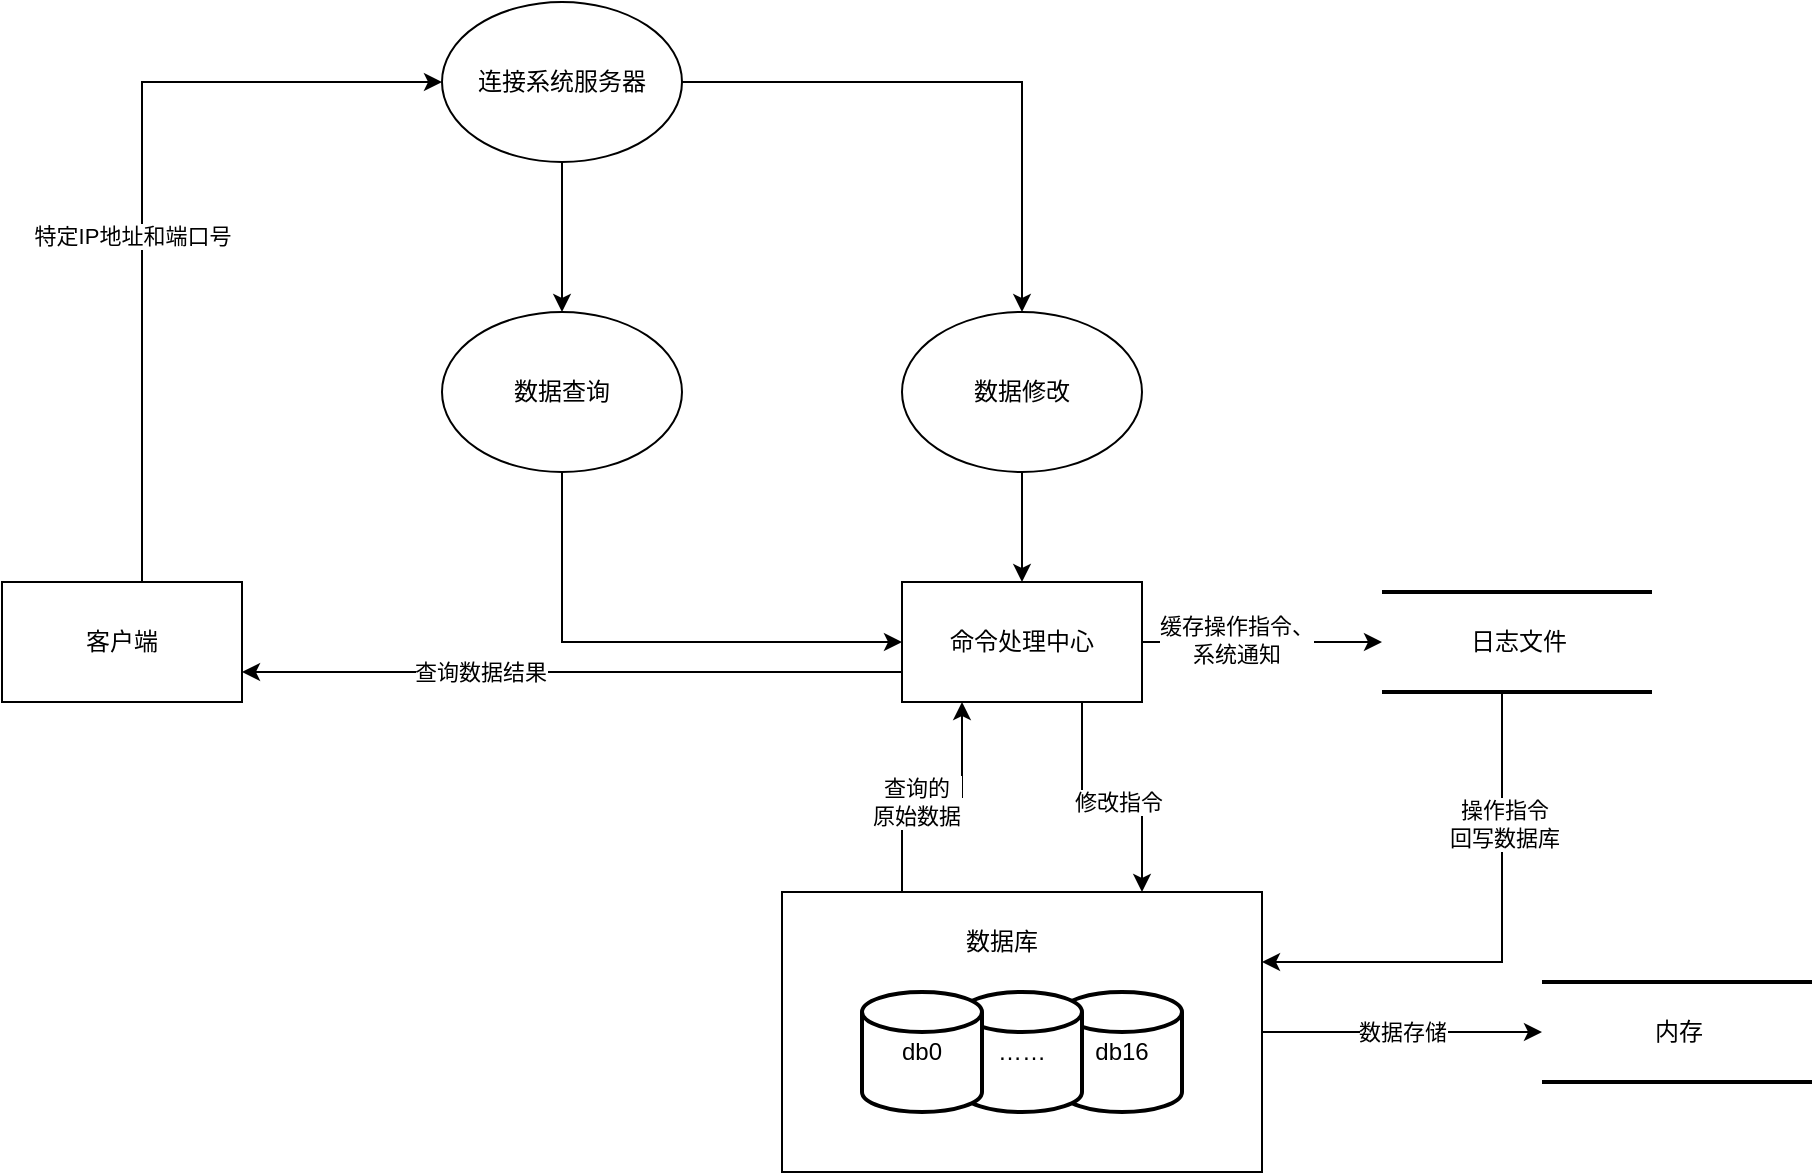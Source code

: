 <mxfile version="21.1.7" type="github">
  <diagram name="Page-1" id="5d7acffa-a066-3a61-03fe-96351882024d">
    <mxGraphModel dx="-74" dy="661" grid="0" gridSize="10" guides="1" tooltips="1" connect="1" arrows="1" fold="1" page="1" pageScale="1" pageWidth="1100" pageHeight="850" background="#ffffff" math="0" shadow="0">
      <root>
        <mxCell id="0" />
        <mxCell id="1" parent="0" />
        <mxCell id="rLSxH5eats-K3qo1r-zw-21" style="edgeStyle=orthogonalEdgeStyle;rounded=0;orthogonalLoop=1;jettySize=auto;html=1;entryX=1;entryY=0.25;entryDx=0;entryDy=0;" parent="1" source="2debaab0fafb2da2-10" target="eyH_0GT5cByD8jz88PGH-7" edge="1">
          <mxGeometry relative="1" as="geometry">
            <Array as="points">
              <mxPoint x="1920" y="612" />
            </Array>
          </mxGeometry>
        </mxCell>
        <mxCell id="rLSxH5eats-K3qo1r-zw-22" value="操作指令&lt;br&gt;回写数据库" style="edgeLabel;html=1;align=center;verticalAlign=middle;resizable=0;points=[];" parent="rLSxH5eats-K3qo1r-zw-21" vertex="1" connectable="0">
          <mxGeometry x="-0.482" y="1" relative="1" as="geometry">
            <mxPoint as="offset" />
          </mxGeometry>
        </mxCell>
        <mxCell id="2debaab0fafb2da2-10" value="日志文件" style="html=1;rounded=0;shadow=0;comic=0;labelBackgroundColor=none;strokeWidth=2;fontFamily=Verdana;fontSize=12;align=center;shape=mxgraph.ios7ui.horLines;" parent="1" vertex="1">
          <mxGeometry x="1860" y="427" width="135" height="50" as="geometry" />
        </mxCell>
        <mxCell id="21ea969265ad0168-30" value="内存" style="html=1;rounded=0;shadow=0;comic=0;labelBackgroundColor=none;strokeWidth=2;fontFamily=Verdana;fontSize=12;align=center;shape=mxgraph.ios7ui.horLines;" parent="1" vertex="1">
          <mxGeometry x="1940" y="622" width="135" height="50" as="geometry" />
        </mxCell>
        <mxCell id="rLSxH5eats-K3qo1r-zw-4" style="edgeStyle=orthogonalEdgeStyle;rounded=0;orthogonalLoop=1;jettySize=auto;html=1;" parent="1" source="eyH_0GT5cByD8jz88PGH-1" target="rLSxH5eats-K3qo1r-zw-3" edge="1">
          <mxGeometry relative="1" as="geometry">
            <Array as="points">
              <mxPoint x="1240" y="447" />
              <mxPoint x="1240" y="172" />
            </Array>
          </mxGeometry>
        </mxCell>
        <mxCell id="rLSxH5eats-K3qo1r-zw-5" value="特定IP地址和端口号" style="edgeLabel;html=1;align=center;verticalAlign=middle;resizable=0;points=[];" parent="rLSxH5eats-K3qo1r-zw-4" vertex="1" connectable="0">
          <mxGeometry x="-0.127" y="5" relative="1" as="geometry">
            <mxPoint y="1" as="offset" />
          </mxGeometry>
        </mxCell>
        <mxCell id="eyH_0GT5cByD8jz88PGH-1" value="客户端" style="rounded=0;whiteSpace=wrap;html=1;" parent="1" vertex="1">
          <mxGeometry x="1170" y="422" width="120" height="60" as="geometry" />
        </mxCell>
        <mxCell id="rLSxH5eats-K3qo1r-zw-19" value="数据存储" style="edgeStyle=orthogonalEdgeStyle;rounded=0;orthogonalLoop=1;jettySize=auto;html=1;entryX=0;entryY=0.5;entryDx=0;entryDy=0;entryPerimeter=0;" parent="1" source="eyH_0GT5cByD8jz88PGH-7" target="21ea969265ad0168-30" edge="1">
          <mxGeometry relative="1" as="geometry" />
        </mxCell>
        <mxCell id="rLSxH5eats-K3qo1r-zw-39" style="edgeStyle=orthogonalEdgeStyle;rounded=0;orthogonalLoop=1;jettySize=auto;html=1;exitX=0.25;exitY=0;exitDx=0;exitDy=0;entryX=0.25;entryY=1;entryDx=0;entryDy=0;" parent="1" source="eyH_0GT5cByD8jz88PGH-7" target="rLSxH5eats-K3qo1r-zw-7" edge="1">
          <mxGeometry relative="1" as="geometry" />
        </mxCell>
        <mxCell id="rLSxH5eats-K3qo1r-zw-42" value="查询的&lt;br&gt;原始数据" style="edgeLabel;html=1;align=center;verticalAlign=middle;resizable=0;points=[];" parent="rLSxH5eats-K3qo1r-zw-39" vertex="1" connectable="0">
          <mxGeometry x="-0.139" y="-2" relative="1" as="geometry">
            <mxPoint as="offset" />
          </mxGeometry>
        </mxCell>
        <mxCell id="eyH_0GT5cByD8jz88PGH-7" value="" style="rounded=0;whiteSpace=wrap;html=1;" parent="1" vertex="1">
          <mxGeometry x="1560" y="577" width="240" height="140" as="geometry" />
        </mxCell>
        <mxCell id="eyH_0GT5cByD8jz88PGH-9" value="db16" style="strokeWidth=2;html=1;shape=mxgraph.flowchart.database;whiteSpace=wrap;" parent="1" vertex="1">
          <mxGeometry x="1700" y="627" width="60" height="60" as="geometry" />
        </mxCell>
        <mxCell id="eyH_0GT5cByD8jz88PGH-8" value="……" style="strokeWidth=2;html=1;shape=mxgraph.flowchart.database;whiteSpace=wrap;" parent="1" vertex="1">
          <mxGeometry x="1650" y="627" width="60" height="60" as="geometry" />
        </mxCell>
        <mxCell id="rLSxH5eats-K3qo1r-zw-1" value="数据库" style="text;html=1;strokeColor=none;fillColor=none;align=center;verticalAlign=middle;whiteSpace=wrap;rounded=0;" parent="1" vertex="1">
          <mxGeometry x="1630" y="587" width="80" height="30" as="geometry" />
        </mxCell>
        <mxCell id="eyH_0GT5cByD8jz88PGH-6" value="db0" style="strokeWidth=2;html=1;shape=mxgraph.flowchart.database;whiteSpace=wrap;" parent="1" vertex="1">
          <mxGeometry x="1600" y="627" width="60" height="60" as="geometry" />
        </mxCell>
        <mxCell id="rLSxH5eats-K3qo1r-zw-13" style="edgeStyle=orthogonalEdgeStyle;rounded=0;orthogonalLoop=1;jettySize=auto;html=1;entryX=0.5;entryY=0;entryDx=0;entryDy=0;" parent="1" source="rLSxH5eats-K3qo1r-zw-3" target="rLSxH5eats-K3qo1r-zw-6" edge="1">
          <mxGeometry relative="1" as="geometry" />
        </mxCell>
        <mxCell id="rLSxH5eats-K3qo1r-zw-29" style="edgeStyle=orthogonalEdgeStyle;rounded=0;orthogonalLoop=1;jettySize=auto;html=1;" parent="1" source="rLSxH5eats-K3qo1r-zw-3" target="rLSxH5eats-K3qo1r-zw-28" edge="1">
          <mxGeometry relative="1" as="geometry" />
        </mxCell>
        <mxCell id="rLSxH5eats-K3qo1r-zw-3" value="连接系统服务器" style="ellipse;whiteSpace=wrap;html=1;" parent="1" vertex="1">
          <mxGeometry x="1390" y="132" width="120" height="80" as="geometry" />
        </mxCell>
        <mxCell id="rLSxH5eats-K3qo1r-zw-14" style="edgeStyle=orthogonalEdgeStyle;rounded=0;orthogonalLoop=1;jettySize=auto;html=1;exitX=0.5;exitY=1;exitDx=0;exitDy=0;" parent="1" source="rLSxH5eats-K3qo1r-zw-6" target="rLSxH5eats-K3qo1r-zw-7" edge="1">
          <mxGeometry relative="1" as="geometry" />
        </mxCell>
        <mxCell id="rLSxH5eats-K3qo1r-zw-6" value="数据修改" style="ellipse;whiteSpace=wrap;html=1;" parent="1" vertex="1">
          <mxGeometry x="1620" y="287" width="120" height="80" as="geometry" />
        </mxCell>
        <mxCell id="rLSxH5eats-K3qo1r-zw-10" style="edgeStyle=orthogonalEdgeStyle;rounded=0;orthogonalLoop=1;jettySize=auto;html=1;entryX=0;entryY=0.5;entryDx=0;entryDy=0;entryPerimeter=0;" parent="1" source="rLSxH5eats-K3qo1r-zw-7" target="2debaab0fafb2da2-10" edge="1">
          <mxGeometry relative="1" as="geometry" />
        </mxCell>
        <mxCell id="rLSxH5eats-K3qo1r-zw-11" value="缓存操作指令、&lt;br&gt;系统通知" style="edgeLabel;html=1;align=center;verticalAlign=middle;resizable=0;points=[];" parent="rLSxH5eats-K3qo1r-zw-10" vertex="1" connectable="0">
          <mxGeometry x="-0.217" y="2" relative="1" as="geometry">
            <mxPoint y="1" as="offset" />
          </mxGeometry>
        </mxCell>
        <mxCell id="rLSxH5eats-K3qo1r-zw-34" style="edgeStyle=orthogonalEdgeStyle;rounded=0;orthogonalLoop=1;jettySize=auto;html=1;exitX=0;exitY=0.75;exitDx=0;exitDy=0;entryX=1;entryY=0.75;entryDx=0;entryDy=0;" parent="1" source="rLSxH5eats-K3qo1r-zw-7" target="eyH_0GT5cByD8jz88PGH-1" edge="1">
          <mxGeometry relative="1" as="geometry" />
        </mxCell>
        <mxCell id="rLSxH5eats-K3qo1r-zw-38" value="查询数据结果" style="edgeLabel;html=1;align=center;verticalAlign=middle;resizable=0;points=[];" parent="rLSxH5eats-K3qo1r-zw-34" vertex="1" connectable="0">
          <mxGeometry x="0.282" relative="1" as="geometry">
            <mxPoint as="offset" />
          </mxGeometry>
        </mxCell>
        <mxCell id="rLSxH5eats-K3qo1r-zw-40" style="edgeStyle=orthogonalEdgeStyle;rounded=0;orthogonalLoop=1;jettySize=auto;html=1;exitX=0.75;exitY=1;exitDx=0;exitDy=0;entryX=0.75;entryY=0;entryDx=0;entryDy=0;" parent="1" source="rLSxH5eats-K3qo1r-zw-7" target="eyH_0GT5cByD8jz88PGH-7" edge="1">
          <mxGeometry relative="1" as="geometry" />
        </mxCell>
        <mxCell id="rLSxH5eats-K3qo1r-zw-41" value="修改指令" style="edgeLabel;html=1;align=center;verticalAlign=middle;resizable=0;points=[];" parent="rLSxH5eats-K3qo1r-zw-40" vertex="1" connectable="0">
          <mxGeometry x="0.037" y="-2" relative="1" as="geometry">
            <mxPoint as="offset" />
          </mxGeometry>
        </mxCell>
        <mxCell id="rLSxH5eats-K3qo1r-zw-7" value="命令处理中心" style="rounded=0;whiteSpace=wrap;html=1;" parent="1" vertex="1">
          <mxGeometry x="1620" y="422" width="120" height="60" as="geometry" />
        </mxCell>
        <mxCell id="rLSxH5eats-K3qo1r-zw-30" style="edgeStyle=orthogonalEdgeStyle;rounded=0;orthogonalLoop=1;jettySize=auto;html=1;entryX=0;entryY=0.5;entryDx=0;entryDy=0;" parent="1" source="rLSxH5eats-K3qo1r-zw-28" target="rLSxH5eats-K3qo1r-zw-7" edge="1">
          <mxGeometry relative="1" as="geometry">
            <Array as="points">
              <mxPoint x="1450" y="452" />
            </Array>
          </mxGeometry>
        </mxCell>
        <mxCell id="rLSxH5eats-K3qo1r-zw-28" value="数据查询" style="ellipse;whiteSpace=wrap;html=1;" parent="1" vertex="1">
          <mxGeometry x="1390" y="287" width="120" height="80" as="geometry" />
        </mxCell>
      </root>
    </mxGraphModel>
  </diagram>
</mxfile>
